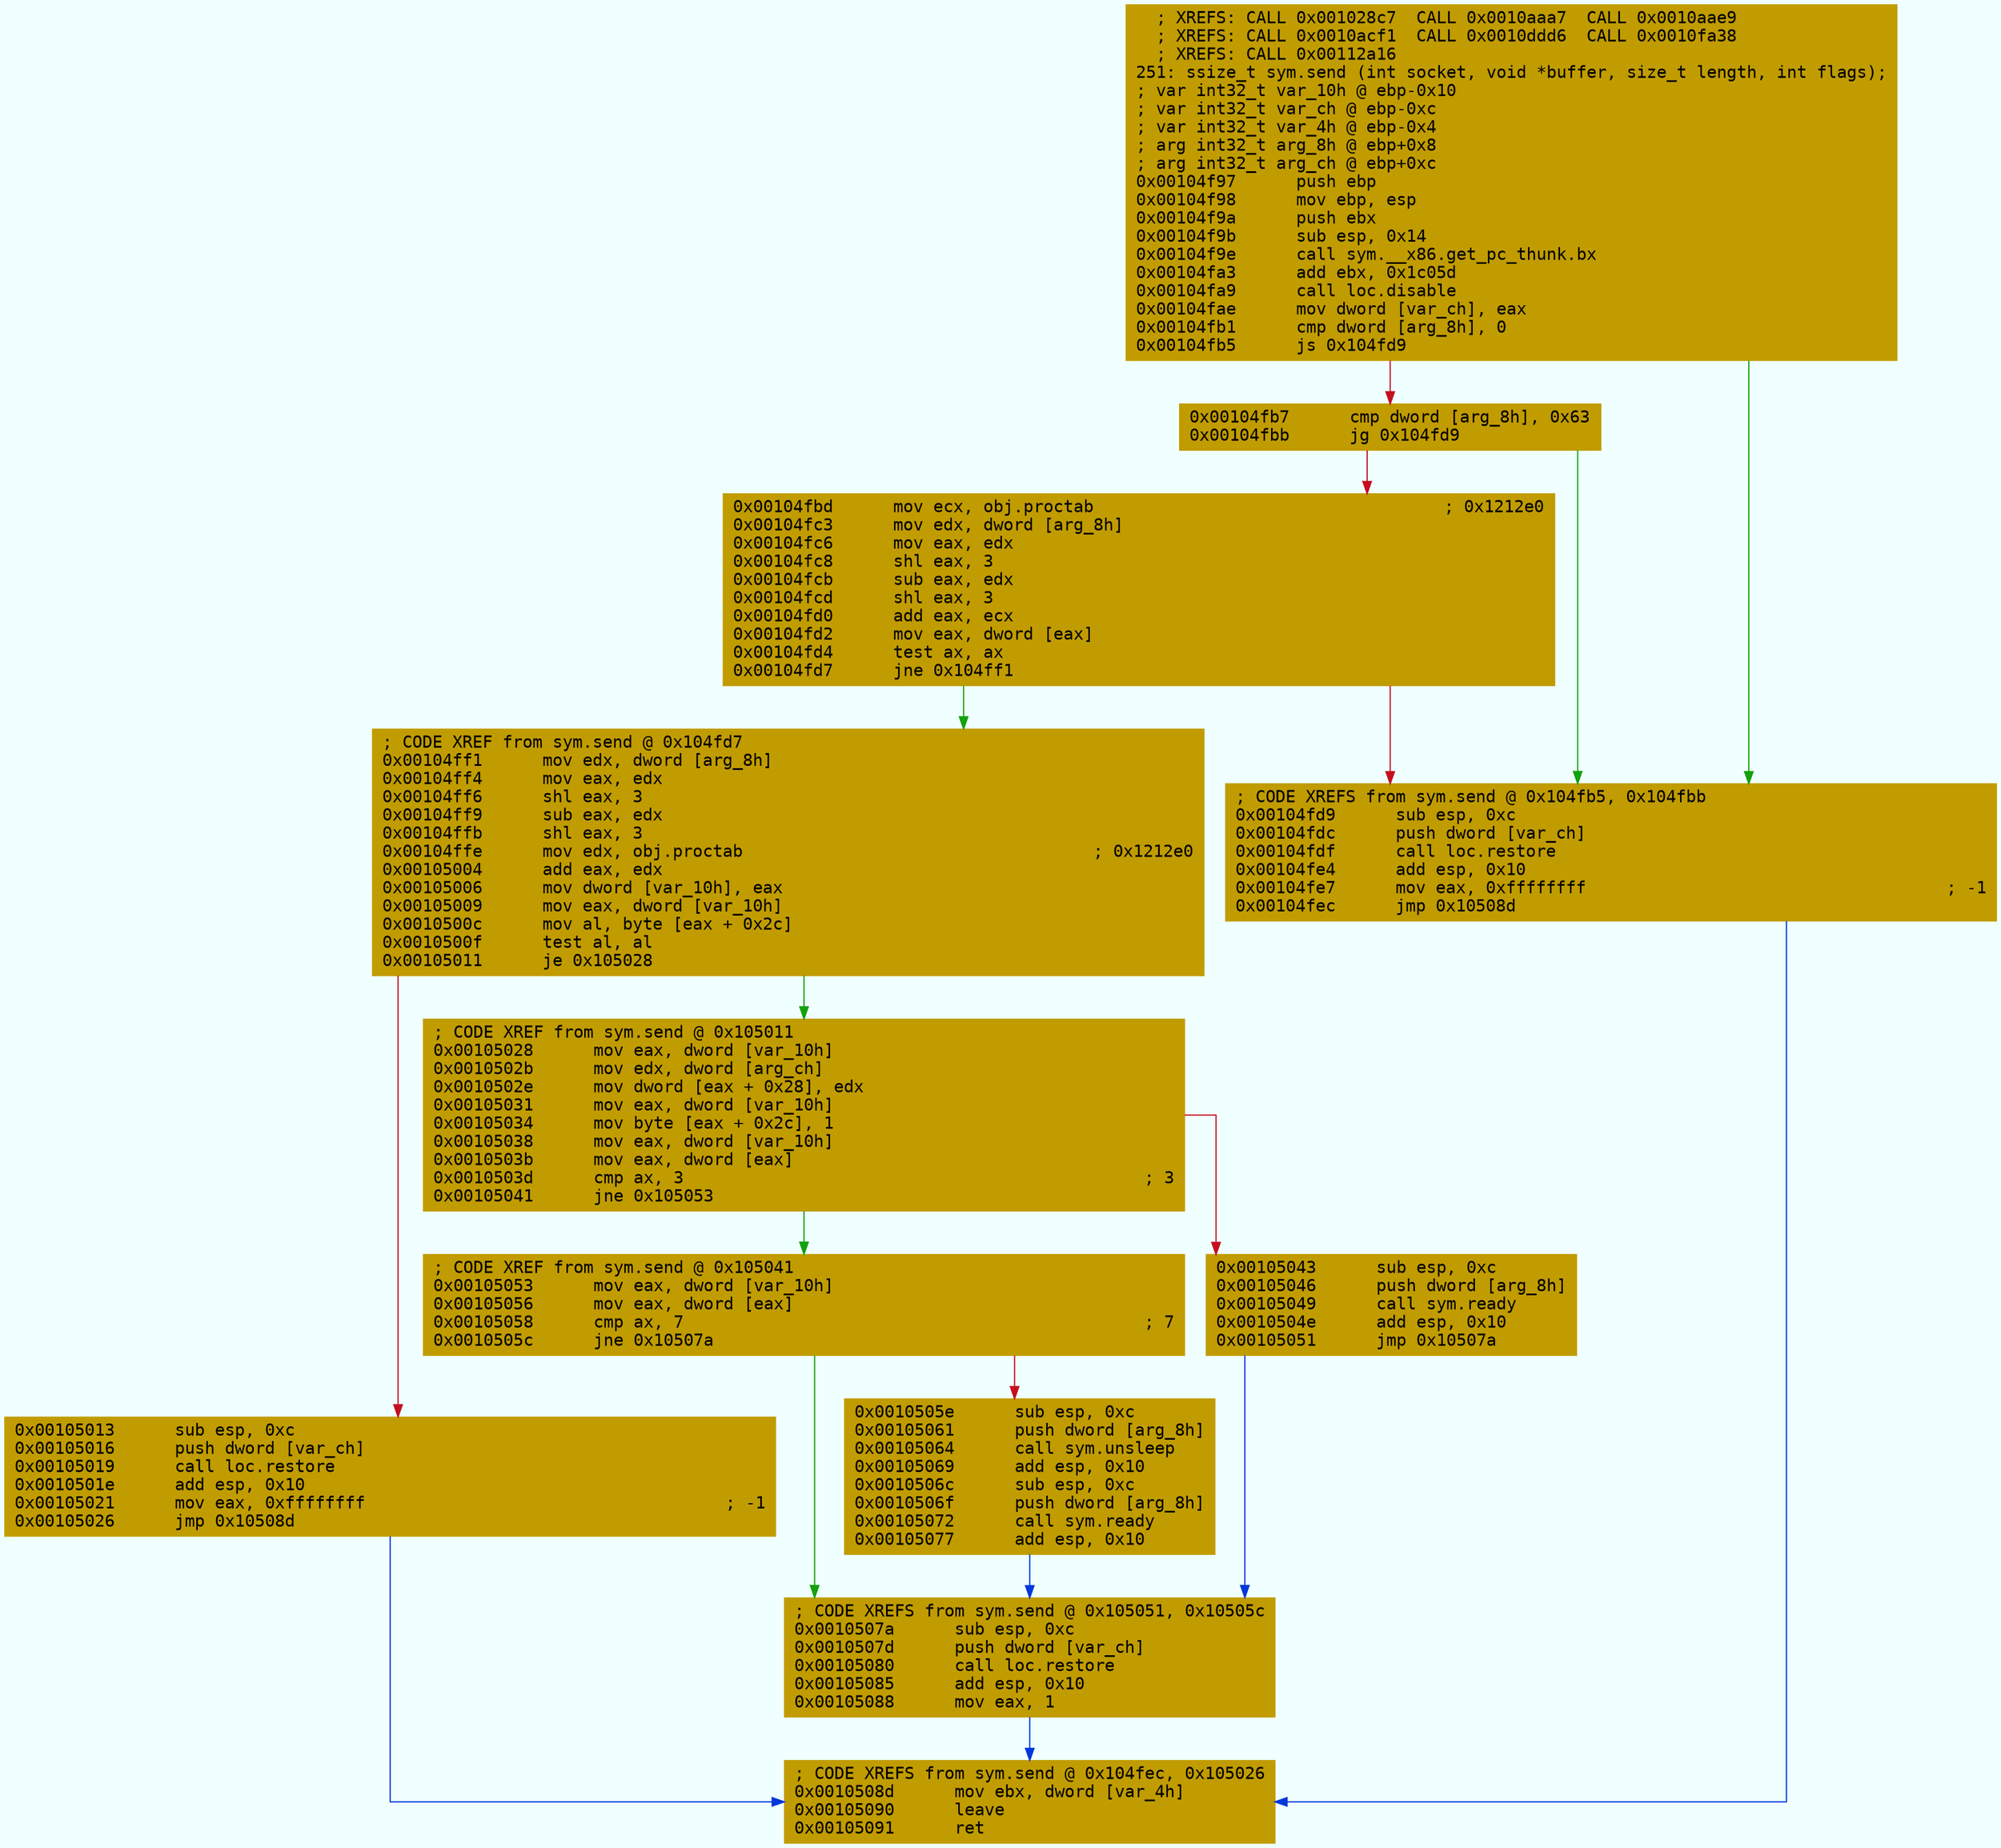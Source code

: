 digraph code {
	graph [bgcolor=azure fontsize=8 fontname="Courier" splines="ortho"];
	node [fillcolor=gray style=filled shape=box];
	edge [arrowhead="normal"];
	"0x00104f97" [URL="sym.send/0x00104f97", fillcolor="#c19c00",color="#c19c00", fontname="Courier",label="  ; XREFS: CALL 0x001028c7  CALL 0x0010aaa7  CALL 0x0010aae9  \l  ; XREFS: CALL 0x0010acf1  CALL 0x0010ddd6  CALL 0x0010fa38  \l  ; XREFS: CALL 0x00112a16  \l251: ssize_t sym.send (int socket, void *buffer, size_t length, int flags);\l; var int32_t var_10h @ ebp-0x10\l; var int32_t var_ch @ ebp-0xc\l; var int32_t var_4h @ ebp-0x4\l; arg int32_t arg_8h @ ebp+0x8\l; arg int32_t arg_ch @ ebp+0xc\l0x00104f97      push ebp\l0x00104f98      mov ebp, esp\l0x00104f9a      push ebx\l0x00104f9b      sub esp, 0x14\l0x00104f9e      call sym.__x86.get_pc_thunk.bx\l0x00104fa3      add ebx, 0x1c05d\l0x00104fa9      call loc.disable\l0x00104fae      mov dword [var_ch], eax\l0x00104fb1      cmp dword [arg_8h], 0\l0x00104fb5      js 0x104fd9\l"]
	"0x00104fb7" [URL="sym.send/0x00104fb7", fillcolor="#c19c00",color="#c19c00", fontname="Courier",label="0x00104fb7      cmp dword [arg_8h], 0x63\l0x00104fbb      jg 0x104fd9\l"]
	"0x00104fbd" [URL="sym.send/0x00104fbd", fillcolor="#c19c00",color="#c19c00", fontname="Courier",label="0x00104fbd      mov ecx, obj.proctab                                   ; 0x1212e0\l0x00104fc3      mov edx, dword [arg_8h]\l0x00104fc6      mov eax, edx\l0x00104fc8      shl eax, 3\l0x00104fcb      sub eax, edx\l0x00104fcd      shl eax, 3\l0x00104fd0      add eax, ecx\l0x00104fd2      mov eax, dword [eax]\l0x00104fd4      test ax, ax\l0x00104fd7      jne 0x104ff1\l"]
	"0x00104fd9" [URL="sym.send/0x00104fd9", fillcolor="#c19c00",color="#c19c00", fontname="Courier",label="; CODE XREFS from sym.send @ 0x104fb5, 0x104fbb\l0x00104fd9      sub esp, 0xc\l0x00104fdc      push dword [var_ch]\l0x00104fdf      call loc.restore\l0x00104fe4      add esp, 0x10\l0x00104fe7      mov eax, 0xffffffff                                    ; -1\l0x00104fec      jmp 0x10508d\l"]
	"0x00104ff1" [URL="sym.send/0x00104ff1", fillcolor="#c19c00",color="#c19c00", fontname="Courier",label="; CODE XREF from sym.send @ 0x104fd7\l0x00104ff1      mov edx, dword [arg_8h]\l0x00104ff4      mov eax, edx\l0x00104ff6      shl eax, 3\l0x00104ff9      sub eax, edx\l0x00104ffb      shl eax, 3\l0x00104ffe      mov edx, obj.proctab                                   ; 0x1212e0\l0x00105004      add eax, edx\l0x00105006      mov dword [var_10h], eax\l0x00105009      mov eax, dword [var_10h]\l0x0010500c      mov al, byte [eax + 0x2c]\l0x0010500f      test al, al\l0x00105011      je 0x105028\l"]
	"0x00105013" [URL="sym.send/0x00105013", fillcolor="#c19c00",color="#c19c00", fontname="Courier",label="0x00105013      sub esp, 0xc\l0x00105016      push dword [var_ch]\l0x00105019      call loc.restore\l0x0010501e      add esp, 0x10\l0x00105021      mov eax, 0xffffffff                                    ; -1\l0x00105026      jmp 0x10508d\l"]
	"0x00105028" [URL="sym.send/0x00105028", fillcolor="#c19c00",color="#c19c00", fontname="Courier",label="; CODE XREF from sym.send @ 0x105011\l0x00105028      mov eax, dword [var_10h]\l0x0010502b      mov edx, dword [arg_ch]\l0x0010502e      mov dword [eax + 0x28], edx\l0x00105031      mov eax, dword [var_10h]\l0x00105034      mov byte [eax + 0x2c], 1\l0x00105038      mov eax, dword [var_10h]\l0x0010503b      mov eax, dword [eax]\l0x0010503d      cmp ax, 3                                              ; 3\l0x00105041      jne 0x105053\l"]
	"0x00105043" [URL="sym.send/0x00105043", fillcolor="#c19c00",color="#c19c00", fontname="Courier",label="0x00105043      sub esp, 0xc\l0x00105046      push dword [arg_8h]\l0x00105049      call sym.ready\l0x0010504e      add esp, 0x10\l0x00105051      jmp 0x10507a\l"]
	"0x00105053" [URL="sym.send/0x00105053", fillcolor="#c19c00",color="#c19c00", fontname="Courier",label="; CODE XREF from sym.send @ 0x105041\l0x00105053      mov eax, dword [var_10h]\l0x00105056      mov eax, dword [eax]\l0x00105058      cmp ax, 7                                              ; 7\l0x0010505c      jne 0x10507a\l"]
	"0x0010505e" [URL="sym.send/0x0010505e", fillcolor="#c19c00",color="#c19c00", fontname="Courier",label="0x0010505e      sub esp, 0xc\l0x00105061      push dword [arg_8h]\l0x00105064      call sym.unsleep\l0x00105069      add esp, 0x10\l0x0010506c      sub esp, 0xc\l0x0010506f      push dword [arg_8h]\l0x00105072      call sym.ready\l0x00105077      add esp, 0x10\l"]
	"0x0010507a" [URL="sym.send/0x0010507a", fillcolor="#c19c00",color="#c19c00", fontname="Courier",label="; CODE XREFS from sym.send @ 0x105051, 0x10505c\l0x0010507a      sub esp, 0xc\l0x0010507d      push dword [var_ch]\l0x00105080      call loc.restore\l0x00105085      add esp, 0x10\l0x00105088      mov eax, 1\l"]
	"0x0010508d" [URL="sym.send/0x0010508d", fillcolor="#c19c00",color="#c19c00", fontname="Courier",label="; CODE XREFS from sym.send @ 0x104fec, 0x105026\l0x0010508d      mov ebx, dword [var_4h]\l0x00105090      leave\l0x00105091      ret\l"]
        "0x00104f97" -> "0x00104fd9" [color="#13a10e"];
        "0x00104f97" -> "0x00104fb7" [color="#c50f1f"];
        "0x00104fb7" -> "0x00104fd9" [color="#13a10e"];
        "0x00104fb7" -> "0x00104fbd" [color="#c50f1f"];
        "0x00104fbd" -> "0x00104ff1" [color="#13a10e"];
        "0x00104fbd" -> "0x00104fd9" [color="#c50f1f"];
        "0x00104fd9" -> "0x0010508d" [color="#0037da"];
        "0x00104ff1" -> "0x00105028" [color="#13a10e"];
        "0x00104ff1" -> "0x00105013" [color="#c50f1f"];
        "0x00105013" -> "0x0010508d" [color="#0037da"];
        "0x00105028" -> "0x00105053" [color="#13a10e"];
        "0x00105028" -> "0x00105043" [color="#c50f1f"];
        "0x00105043" -> "0x0010507a" [color="#0037da"];
        "0x00105053" -> "0x0010507a" [color="#13a10e"];
        "0x00105053" -> "0x0010505e" [color="#c50f1f"];
        "0x0010505e" -> "0x0010507a" [color="#0037da"];
        "0x0010507a" -> "0x0010508d" [color="#0037da"];
}
